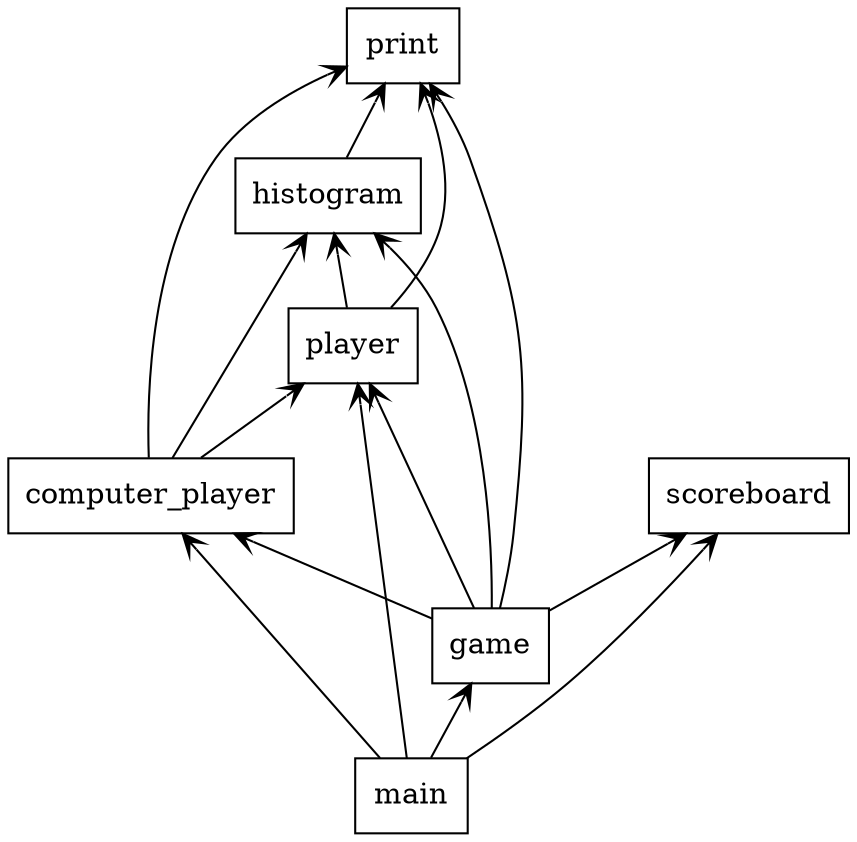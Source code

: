 digraph "packages" {
rankdir=BT
charset="utf-8"
"computer_player" [color="black", label=<computer_player>, shape="box", style="solid"];
"game" [color="black", label=<game>, shape="box", style="solid"];
"histogram" [color="black", label=<histogram>, shape="box", style="solid"];
"main" [color="black", label=<main>, shape="box", style="solid"];
"player" [color="black", label=<player>, shape="box", style="solid"];
"print" [color="black", label=<print>, shape="box", style="solid"];
"scoreboard" [color="black", label=<scoreboard>, shape="box", style="solid"];
"computer_player" -> "histogram" [arrowhead="open", arrowtail="none"];
"computer_player" -> "player" [arrowhead="open", arrowtail="none"];
"computer_player" -> "print" [arrowhead="open", arrowtail="none"];
"game" -> "computer_player" [arrowhead="open", arrowtail="none"];
"game" -> "histogram" [arrowhead="open", arrowtail="none"];
"game" -> "player" [arrowhead="open", arrowtail="none"];
"game" -> "print" [arrowhead="open", arrowtail="none"];
"game" -> "scoreboard" [arrowhead="open", arrowtail="none"];
"histogram" -> "print" [arrowhead="open", arrowtail="none"];
"main" -> "computer_player" [arrowhead="open", arrowtail="none"];
"main" -> "game" [arrowhead="open", arrowtail="none"];
"main" -> "player" [arrowhead="open", arrowtail="none"];
"main" -> "scoreboard" [arrowhead="open", arrowtail="none"];
"player" -> "histogram" [arrowhead="open", arrowtail="none"];
"player" -> "print" [arrowhead="open", arrowtail="none"];
}
